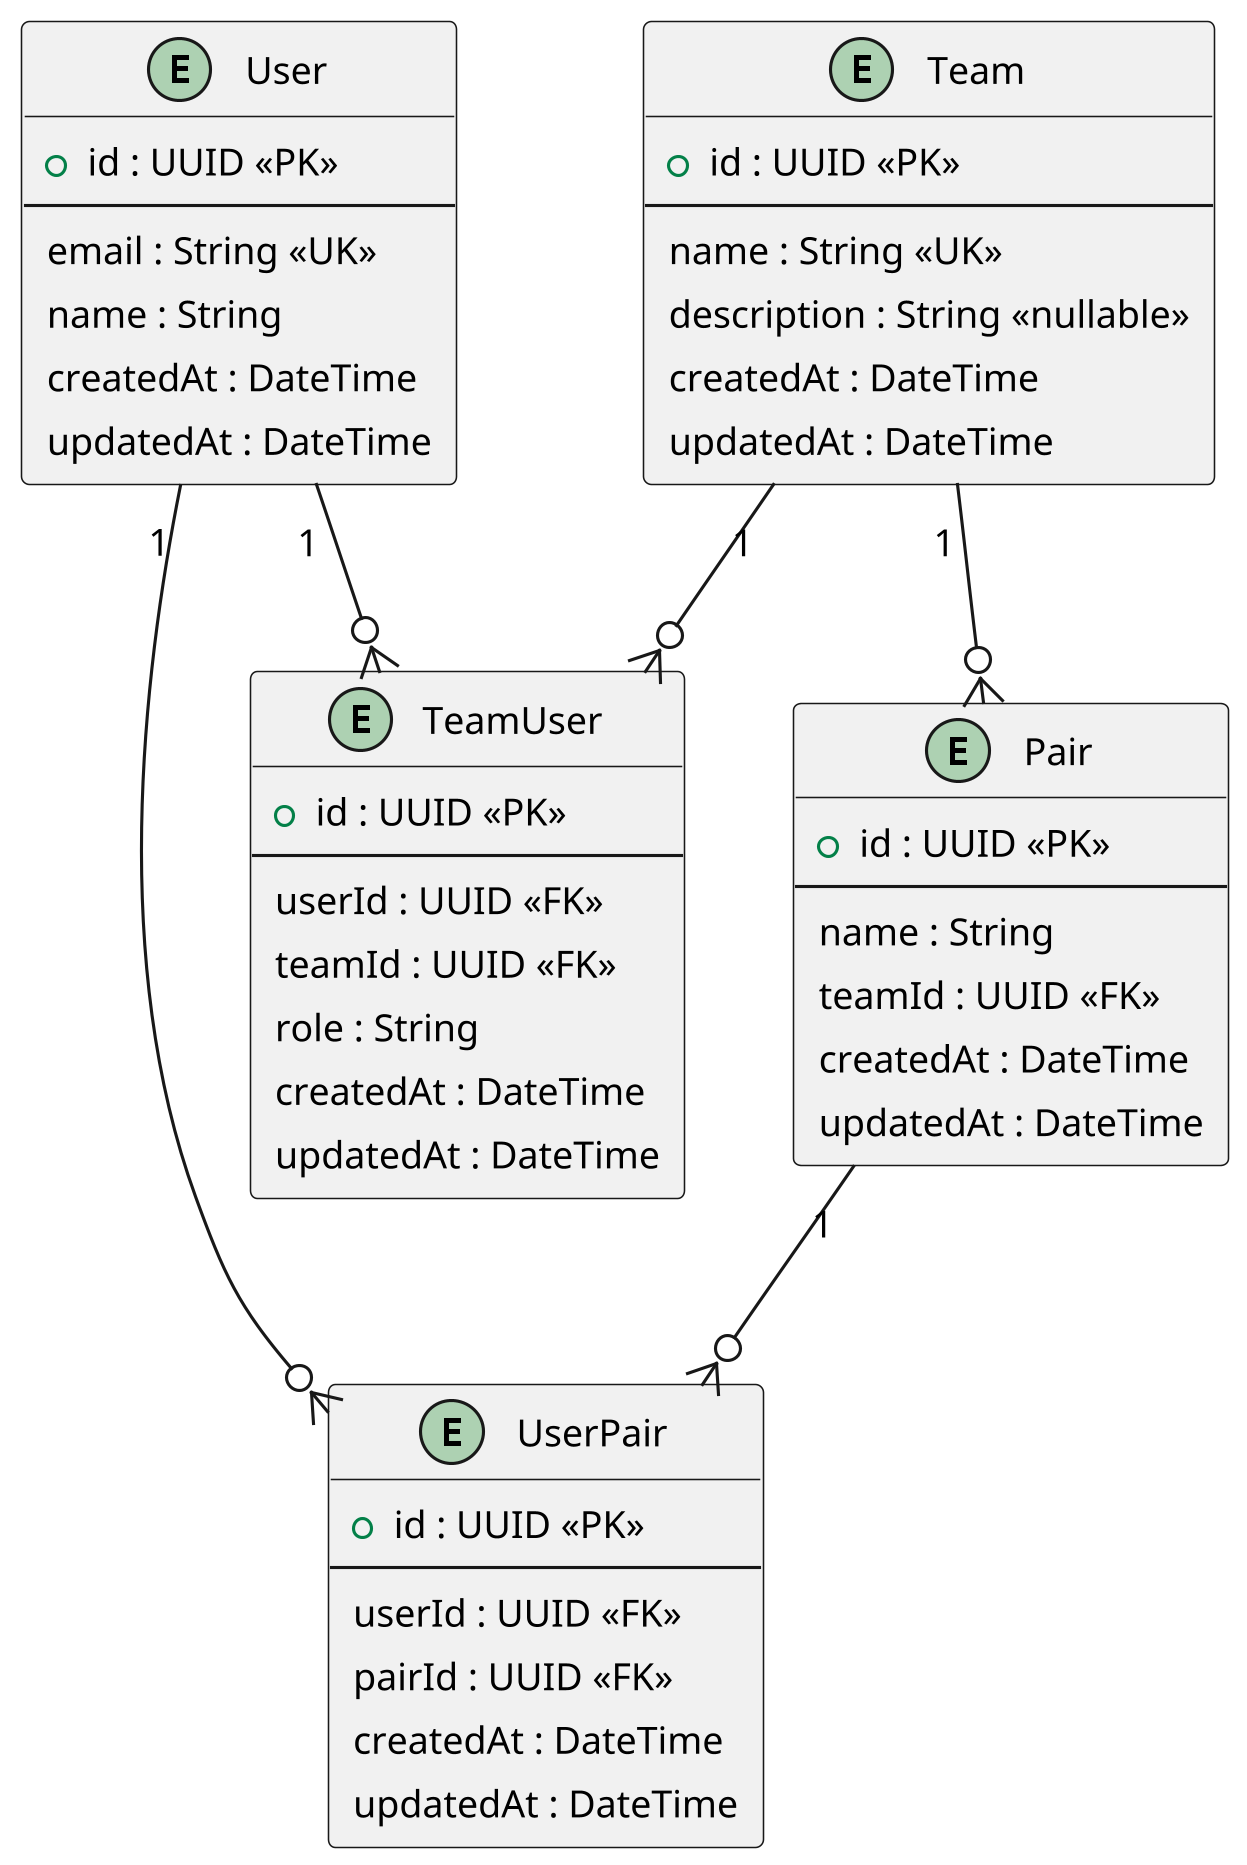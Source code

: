 @startuml Database_ER

' 表示の一貫性のための設定
skinparam dpi 300
skinparam defaultFontName Arial
skinparam defaultFontSize 12
skinparam padding 2

' エンティティの定義
entity "User" as user {
  + id : UUID <<PK>>
  --
  email : String <<UK>>
  name : String
  createdAt : DateTime
  updatedAt : DateTime
}

entity "Team" as team {
  + id : UUID <<PK>>
  --
  name : String <<UK>>
  description : String <<nullable>>
  createdAt : DateTime
  updatedAt : DateTime
}

entity "TeamUser" as teamUser {
  + id : UUID <<PK>>
  --
  userId : UUID <<FK>>
  teamId : UUID <<FK>>
  role : String
  createdAt : DateTime
  updatedAt : DateTime
}

entity "Pair" as pair {
  + id : UUID <<PK>>
  --
  name : String
  teamId : UUID <<FK>>
  createdAt : DateTime
  updatedAt : DateTime
}

entity "UserPair" as userPair {
  + id : UUID <<PK>>
  --
  userId : UUID <<FK>>
  pairId : UUID <<FK>>
  createdAt : DateTime
  updatedAt : DateTime
}

' リレーションシップの定義
team "1" --o{ teamUser
user "1" --o{ teamUser
team "1" --o{ pair
user "1" --o{ userPair
pair "1" --o{ userPair

@enduml